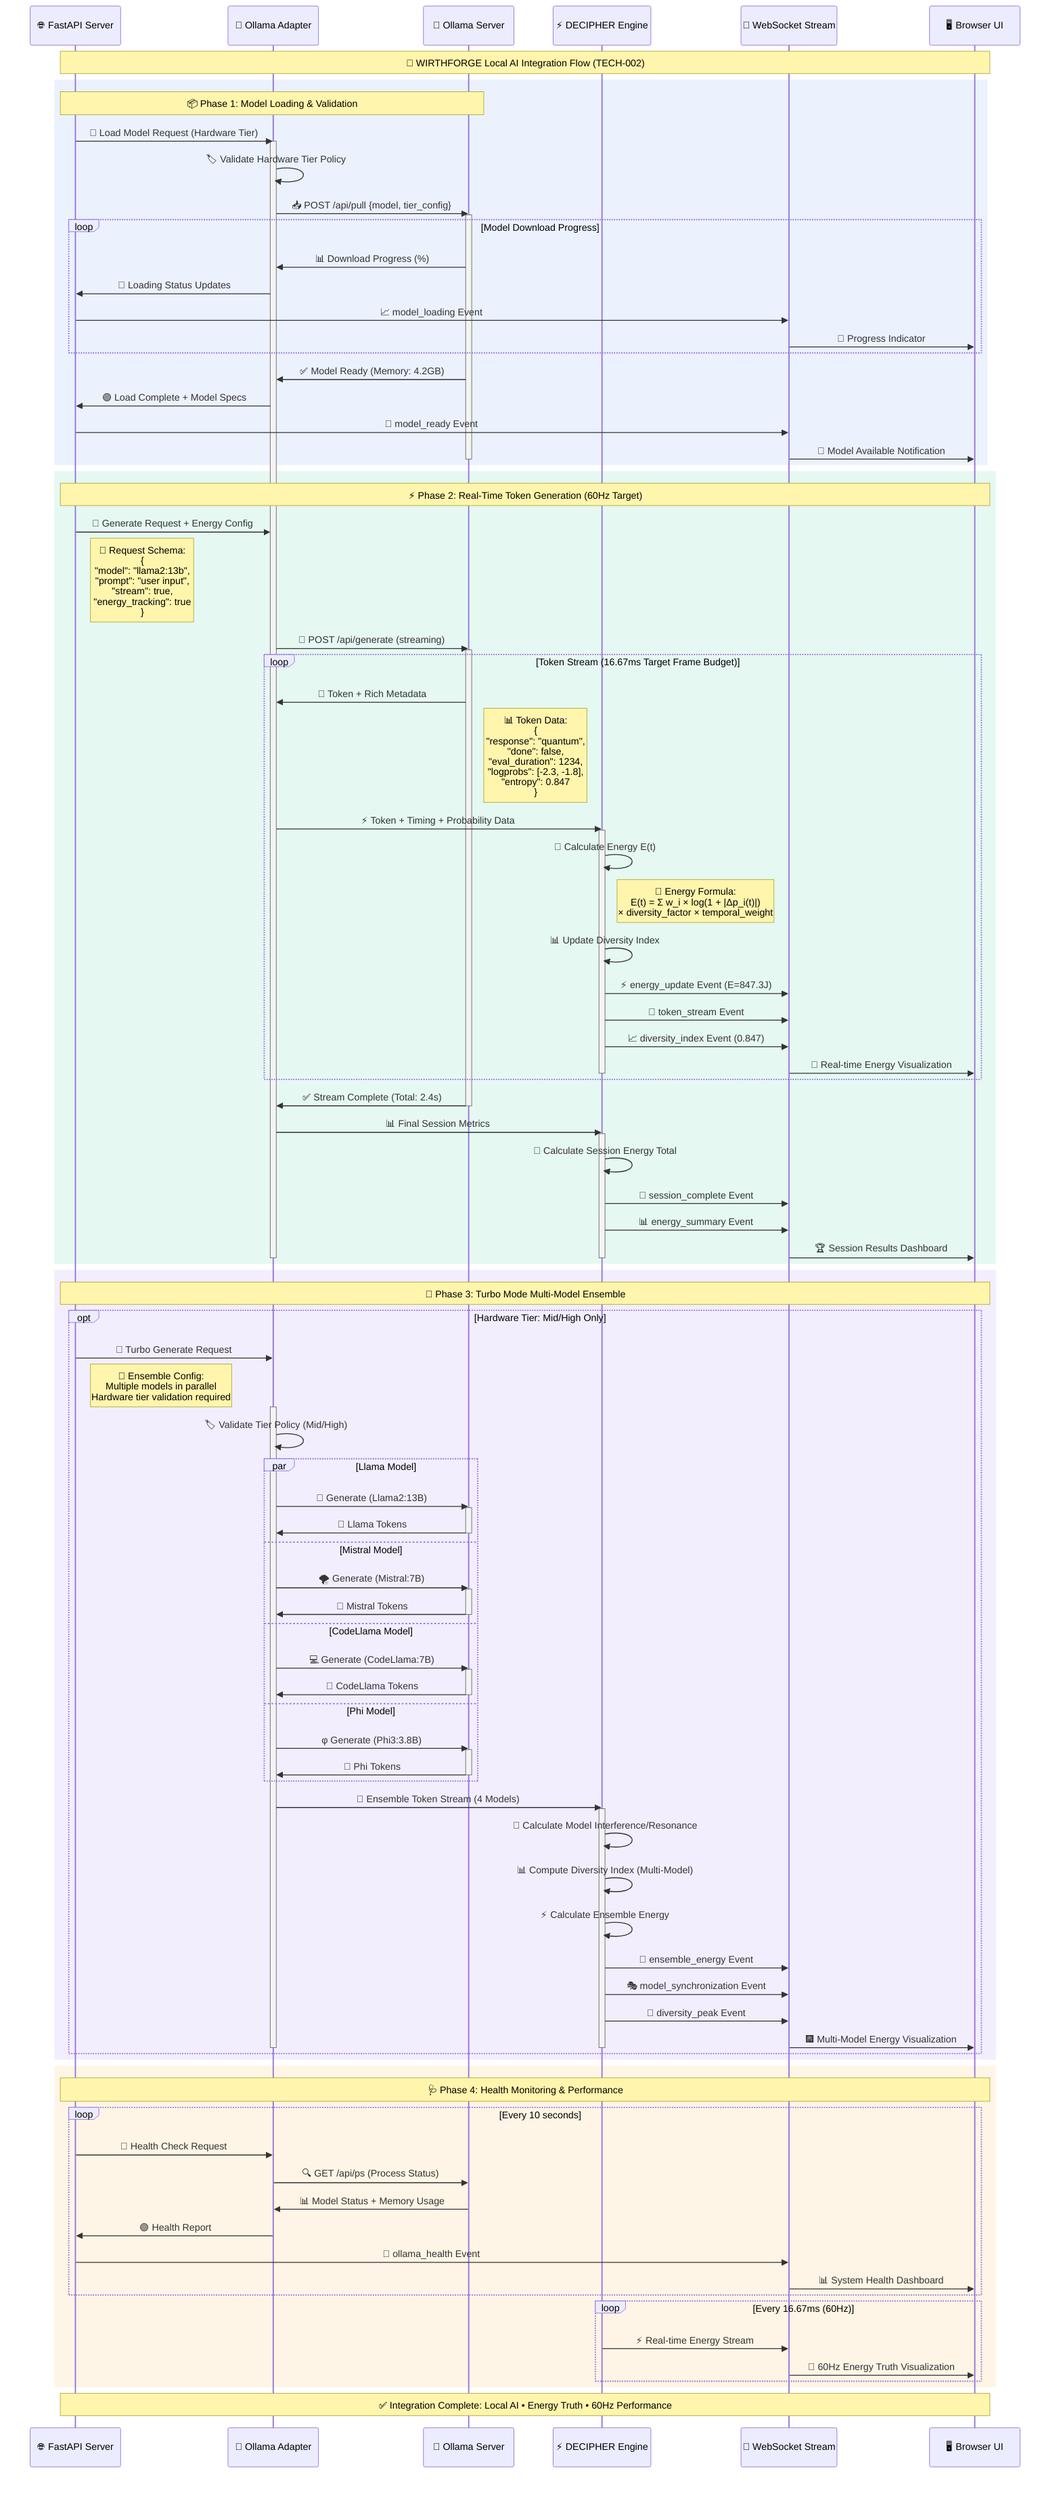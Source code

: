 sequenceDiagram
    participant API as 🌐 FastAPI Server
    participant Adapter as 🔌 Ollama Adapter
    participant Ollama as 🤖 Ollama Server
    participant Dec as ⚡ DECIPHER Engine
    participant WS as 🔌 WebSocket Stream
    participant UI as 🖥️ Browser UI

    Note over API,UI: 🤖 WIRTHFORGE Local AI Integration Flow (TECH-002)

    rect rgb(59, 130, 246, 0.1)
        Note over API,Ollama: 📦 Phase 1: Model Loading & Validation
        API->>Adapter: 🎯 Load Model Request (Hardware Tier)
        activate Adapter
        Adapter->>Adapter: 🏷️ Validate Hardware Tier Policy
        Adapter->>Ollama: 📥 POST /api/pull {model, tier_config}
        activate Ollama
        
        loop Model Download Progress
            Ollama->>Adapter: 📊 Download Progress (%)
            Adapter->>API: 🔄 Loading Status Updates
            API->>WS: 📈 model_loading Event
            WS->>UI: 🎯 Progress Indicator
        end
        
        Ollama->>Adapter: ✅ Model Ready (Memory: 4.2GB)
        Adapter->>API: 🟢 Load Complete + Model Specs
        API->>WS: 🎉 model_ready Event
        WS->>UI: 🚀 Model Available Notification
        deactivate Ollama
    end

    rect rgb(16, 185, 129, 0.1)
        Note over API,UI: ⚡ Phase 2: Real-Time Token Generation (60Hz Target)
        API->>Adapter: 🎯 Generate Request + Energy Config
        Note right of API: 📝 Request Schema:<br/>{<br/>  "model": "llama2:13b",<br/>  "prompt": "user input",<br/>  "stream": true,<br/>  "energy_tracking": true<br/>}
        
        Adapter->>Ollama: 🚀 POST /api/generate (streaming)
        activate Ollama
        
        loop Token Stream (16.67ms Target Frame Budget)
            Ollama->>Adapter: 🎯 Token + Rich Metadata
            Note right of Ollama: 📊 Token Data:<br/>{<br/>  "response": "quantum",<br/>  "done": false,<br/>  "eval_duration": 1234,<br/>  "logprobs": [-2.3, -1.8],<br/>  "entropy": 0.847<br/>}
            
            Adapter->>Dec: ⚡ Token + Timing + Probability Data
            activate Dec
            Dec->>Dec: 🧮 Calculate Energy E(t)
            Note right of Dec: 🔬 Energy Formula:<br/>E(t) = Σ w_i × log(1 + |Δp_i(t)|)<br/>× diversity_factor × temporal_weight
            
            Dec->>Dec: 📊 Update Diversity Index
            Dec->>WS: ⚡ energy_update Event (E=847.3J)
            Dec->>WS: 🎯 token_stream Event
            Dec->>WS: 📈 diversity_index Event (0.847)
            WS->>UI: 🌟 Real-time Energy Visualization
            deactivate Dec
        end
        
        Ollama->>Adapter: ✅ Stream Complete (Total: 2.4s)
        deactivate Ollama
        Adapter->>Dec: 📊 Final Session Metrics
        activate Dec
        Dec->>Dec: 🎯 Calculate Session Energy Total
        Dec->>WS: 🎉 session_complete Event
        Dec->>WS: 📊 energy_summary Event
        WS->>UI: 🏆 Session Results Dashboard
        deactivate Dec
        deactivate Adapter
    end

    rect rgb(139, 92, 246, 0.1)
        Note over API,UI: 🚀 Phase 3: Turbo Mode Multi-Model Ensemble
        opt Hardware Tier: Mid/High Only
            API->>Adapter: 🚀 Turbo Generate Request
            Note right of API: 🎯 Ensemble Config:<br/>Multiple models in parallel<br/>Hardware tier validation required
            activate Adapter
            
            Adapter->>Adapter: 🏷️ Validate Tier Policy (Mid/High)
            
            par Llama Model
                Adapter->>Ollama: 🦙 Generate (Llama2:13B)
                activate Ollama
                Ollama->>Adapter: 🎯 Llama Tokens
                deactivate Ollama
            and Mistral Model  
                Adapter->>Ollama: 🌪️ Generate (Mistral:7B)
                activate Ollama
                Ollama->>Adapter: 🎯 Mistral Tokens
                deactivate Ollama
            and CodeLlama Model
                Adapter->>Ollama: 💻 Generate (CodeLlama:7B)
                activate Ollama
                Ollama->>Adapter: 🎯 CodeLlama Tokens
                deactivate Ollama
            and Phi Model
                Adapter->>Ollama: φ Generate (Phi3:3.8B)
                activate Ollama
                Ollama->>Adapter: 🎯 Phi Tokens
                deactivate Ollama
            end
            
            Adapter->>Dec: 🌈 Ensemble Token Stream (4 Models)
            activate Dec
            Dec->>Dec: 🔬 Calculate Model Interference/Resonance
            Dec->>Dec: 📊 Compute Diversity Index (Multi-Model)
            Dec->>Dec: ⚡ Calculate Ensemble Energy
            Dec->>WS: 🌟 ensemble_energy Event
            Dec->>WS: 🎭 model_synchronization Event
            Dec->>WS: 🌈 diversity_peak Event
            WS->>UI: 🎆 Multi-Model Energy Visualization
            deactivate Dec
            deactivate Adapter
        end
    end

    rect rgb(245, 158, 11, 0.1)
        Note over API,UI: 🩺 Phase 4: Health Monitoring & Performance
        loop Every 10 seconds
            API->>Adapter: 💓 Health Check Request
            Adapter->>Ollama: 🔍 GET /api/ps (Process Status)
            Ollama->>Adapter: 📊 Model Status + Memory Usage
            Adapter->>API: 🟢 Health Report
            API->>WS: 💚 ollama_health Event
            WS->>UI: 📊 System Health Dashboard
        end
        
        loop Every 16.67ms (60Hz)
            Dec->>WS: ⚡ Real-time Energy Stream
            WS->>UI: 🌟 60Hz Energy Truth Visualization
        end
    end

    Note over API,UI: ✅ Integration Complete: Local AI • Energy Truth • 60Hz Performance